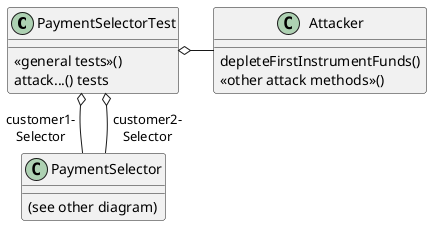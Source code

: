 @startuml

class PaymentSelectorTest {
    <<general tests>>()
    attack...() tests
}
class Attacker {
    depleteFirstInstrumentFunds()
    <<other attack methods>>()
}
class PaymentSelector {
    (see other diagram)
}

PaymentSelectorTest o- Attacker
PaymentSelectorTest o-- "customer1-\nSelector" PaymentSelector
PaymentSelectorTest o-- "customer2-\nSelector" PaymentSelector

@enduml
